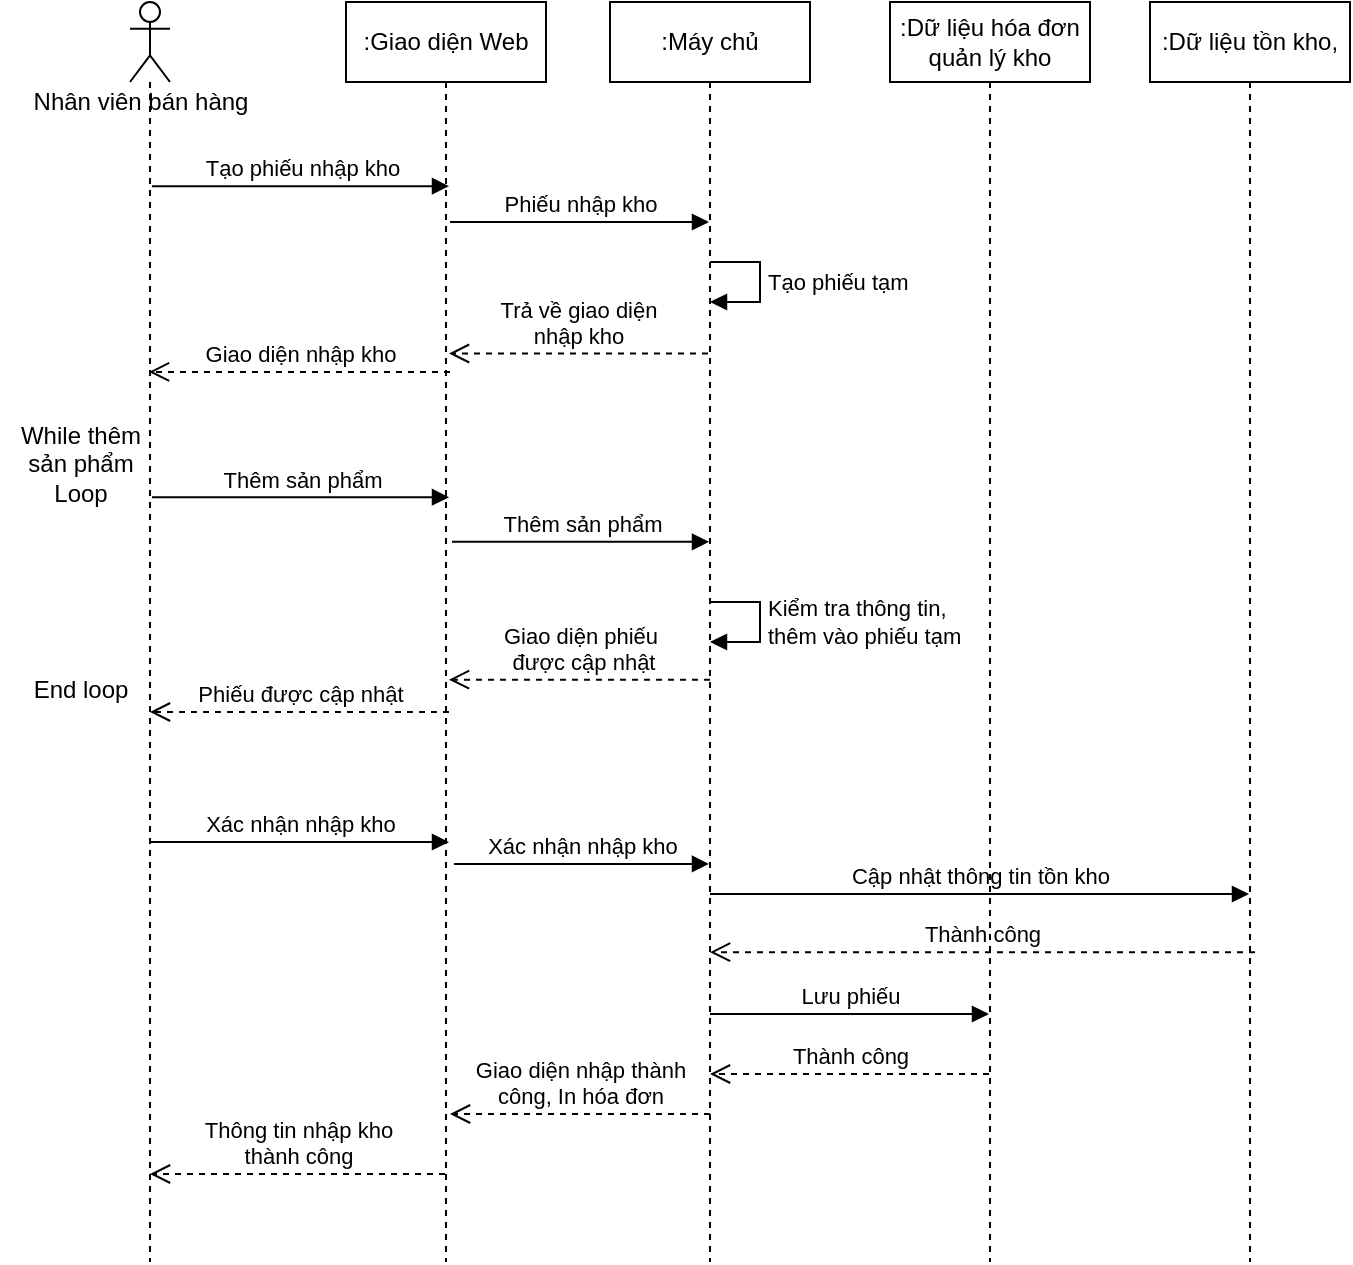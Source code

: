 <mxfile version="16.4.0" type="device"><diagram id="zcswTwv3XpAi1OrYe1jl" name="Page-1"><mxGraphModel dx="868" dy="561" grid="1" gridSize="10" guides="1" tooltips="1" connect="1" arrows="1" fold="1" page="1" pageScale="1" pageWidth="850" pageHeight="1100" math="0" shadow="0"><root><mxCell id="0"/><mxCell id="1" parent="0"/><mxCell id="jlQu7HLmXTYdIO8cWRFn-1" value="" style="shape=umlLifeline;participant=umlActor;perimeter=lifelinePerimeter;whiteSpace=wrap;html=1;container=1;collapsible=0;recursiveResize=0;verticalAlign=top;spacingTop=36;outlineConnect=0;" vertex="1" parent="1"><mxGeometry x="130" y="130" width="20" height="630" as="geometry"/></mxCell><mxCell id="jlQu7HLmXTYdIO8cWRFn-2" value=":Giao diện Web" style="shape=umlLifeline;perimeter=lifelinePerimeter;whiteSpace=wrap;html=1;container=1;collapsible=0;recursiveResize=0;outlineConnect=0;" vertex="1" parent="1"><mxGeometry x="238" y="130" width="100" height="630" as="geometry"/></mxCell><mxCell id="jlQu7HLmXTYdIO8cWRFn-4" value=":Máy chủ" style="shape=umlLifeline;perimeter=lifelinePerimeter;whiteSpace=wrap;html=1;container=1;collapsible=0;recursiveResize=0;outlineConnect=0;" vertex="1" parent="1"><mxGeometry x="370" y="130" width="100" height="630" as="geometry"/></mxCell><mxCell id="jlQu7HLmXTYdIO8cWRFn-5" value="Kiểm tra thông tin,&lt;br&gt;thêm vào phiếu tạm" style="edgeStyle=orthogonalEdgeStyle;html=1;align=left;spacingLeft=2;endArrow=block;rounded=0;entryX=1;entryY=0;" edge="1" parent="jlQu7HLmXTYdIO8cWRFn-4"><mxGeometry relative="1" as="geometry"><mxPoint x="50" y="300" as="sourcePoint"/><Array as="points"><mxPoint x="75" y="300"/></Array><mxPoint x="50" y="320" as="targetPoint"/></mxGeometry></mxCell><mxCell id="jlQu7HLmXTYdIO8cWRFn-6" value="Tạo phiếu tạm" style="edgeStyle=orthogonalEdgeStyle;html=1;align=left;spacingLeft=2;endArrow=block;rounded=0;entryX=1;entryY=0;" edge="1" parent="jlQu7HLmXTYdIO8cWRFn-4"><mxGeometry relative="1" as="geometry"><mxPoint x="50" y="130" as="sourcePoint"/><Array as="points"><mxPoint x="75" y="130"/></Array><mxPoint x="50" y="150" as="targetPoint"/></mxGeometry></mxCell><mxCell id="jlQu7HLmXTYdIO8cWRFn-3" value="Thông tin nhập kho&lt;br&gt;thành công" style="html=1;verticalAlign=bottom;endArrow=open;dashed=1;endSize=8;rounded=0;" edge="1" parent="jlQu7HLmXTYdIO8cWRFn-4"><mxGeometry relative="1" as="geometry"><mxPoint x="-82.5" y="586" as="sourcePoint"/><mxPoint x="-230" y="586" as="targetPoint"/></mxGeometry></mxCell><mxCell id="jlQu7HLmXTYdIO8cWRFn-7" value="Thành công" style="html=1;verticalAlign=bottom;endArrow=open;dashed=1;endSize=8;rounded=0;" edge="1" parent="jlQu7HLmXTYdIO8cWRFn-4"><mxGeometry relative="1" as="geometry"><mxPoint x="189.5" y="536" as="sourcePoint"/><mxPoint x="50" y="536" as="targetPoint"/></mxGeometry></mxCell><mxCell id="jlQu7HLmXTYdIO8cWRFn-8" value="Lưu phiếu" style="html=1;verticalAlign=bottom;endArrow=block;rounded=0;" edge="1" parent="jlQu7HLmXTYdIO8cWRFn-4"><mxGeometry width="80" relative="1" as="geometry"><mxPoint x="50" y="506" as="sourcePoint"/><mxPoint x="189.5" y="506" as="targetPoint"/></mxGeometry></mxCell><mxCell id="jlQu7HLmXTYdIO8cWRFn-23" value="Xác nhận nhập kho" style="html=1;verticalAlign=bottom;endArrow=block;rounded=0;" edge="1" parent="jlQu7HLmXTYdIO8cWRFn-4"><mxGeometry width="80" relative="1" as="geometry"><mxPoint x="-230" y="420" as="sourcePoint"/><mxPoint x="-80.5" y="420" as="targetPoint"/></mxGeometry></mxCell><mxCell id="jlQu7HLmXTYdIO8cWRFn-24" value="Xác nhận nhập kho" style="html=1;verticalAlign=bottom;endArrow=block;rounded=0;" edge="1" parent="jlQu7HLmXTYdIO8cWRFn-4"><mxGeometry width="80" relative="1" as="geometry"><mxPoint x="-78" y="431" as="sourcePoint"/><mxPoint x="49.5" y="430.96" as="targetPoint"/></mxGeometry></mxCell><mxCell id="jlQu7HLmXTYdIO8cWRFn-26" value="Giao diện nhập thành&lt;br&gt;công, In hóa đơn" style="html=1;verticalAlign=bottom;endArrow=open;dashed=1;endSize=8;rounded=0;" edge="1" parent="jlQu7HLmXTYdIO8cWRFn-4"><mxGeometry relative="1" as="geometry"><mxPoint x="50" y="556" as="sourcePoint"/><mxPoint x="-80" y="556" as="targetPoint"/></mxGeometry></mxCell><mxCell id="jlQu7HLmXTYdIO8cWRFn-27" value="Cập nhật thông tin tồn kho" style="html=1;verticalAlign=bottom;endArrow=block;rounded=0;exitX=0.5;exitY=0.49;exitDx=0;exitDy=0;exitPerimeter=0;" edge="1" parent="jlQu7HLmXTYdIO8cWRFn-4"><mxGeometry width="80" relative="1" as="geometry"><mxPoint x="50" y="446" as="sourcePoint"/><mxPoint x="319.5" y="446" as="targetPoint"/></mxGeometry></mxCell><mxCell id="jlQu7HLmXTYdIO8cWRFn-28" value="Thành công" style="html=1;verticalAlign=bottom;endArrow=open;dashed=1;endSize=8;rounded=0;exitX=0.52;exitY=0.645;exitDx=0;exitDy=0;exitPerimeter=0;" edge="1" parent="jlQu7HLmXTYdIO8cWRFn-4"><mxGeometry relative="1" as="geometry"><mxPoint x="322.5" y="475.1" as="sourcePoint"/><mxPoint x="50" y="475.1" as="targetPoint"/></mxGeometry></mxCell><mxCell id="jlQu7HLmXTYdIO8cWRFn-9" value="Nhân viên bán hàng" style="text;html=1;align=center;verticalAlign=middle;resizable=0;points=[];autosize=1;strokeColor=none;fillColor=none;" vertex="1" parent="1"><mxGeometry x="75" y="170" width="120" height="20" as="geometry"/></mxCell><mxCell id="jlQu7HLmXTYdIO8cWRFn-10" value="Tạo phiếu nhập kho" style="html=1;verticalAlign=bottom;endArrow=block;rounded=0;exitX=0.55;exitY=0.173;exitDx=0;exitDy=0;exitPerimeter=0;" edge="1" parent="1"><mxGeometry relative="1" as="geometry"><mxPoint x="141" y="222.07" as="sourcePoint"/><mxPoint x="289.5" y="222.07" as="targetPoint"/></mxGeometry></mxCell><mxCell id="jlQu7HLmXTYdIO8cWRFn-11" value="Giao diện nhập kho" style="html=1;verticalAlign=bottom;endArrow=open;dashed=1;endSize=8;rounded=0;" edge="1" parent="1"><mxGeometry relative="1" as="geometry"><mxPoint x="139.5" y="314.98" as="targetPoint"/><mxPoint x="290" y="315" as="sourcePoint"/></mxGeometry></mxCell><mxCell id="jlQu7HLmXTYdIO8cWRFn-12" value=":Dữ liệu hóa đơn quản lý kho" style="shape=umlLifeline;perimeter=lifelinePerimeter;whiteSpace=wrap;html=1;container=1;collapsible=0;recursiveResize=0;outlineConnect=0;" vertex="1" parent="1"><mxGeometry x="510" y="130" width="100" height="630" as="geometry"/></mxCell><mxCell id="jlQu7HLmXTYdIO8cWRFn-13" value="Phiếu nhập kho" style="html=1;verticalAlign=bottom;endArrow=block;rounded=0;exitX=0.5;exitY=0.2;exitDx=0;exitDy=0;exitPerimeter=0;" edge="1" parent="1"><mxGeometry width="80" relative="1" as="geometry"><mxPoint x="290" y="240" as="sourcePoint"/><mxPoint x="419.5" y="240" as="targetPoint"/></mxGeometry></mxCell><mxCell id="jlQu7HLmXTYdIO8cWRFn-14" value="Trả về giao diện&lt;br&gt;nhập kho" style="html=1;verticalAlign=bottom;endArrow=open;dashed=1;endSize=8;rounded=0;exitX=0.49;exitY=0.325;exitDx=0;exitDy=0;exitPerimeter=0;" edge="1" parent="1"><mxGeometry relative="1" as="geometry"><mxPoint x="289.5" y="305.75" as="targetPoint"/><mxPoint x="419" y="305.75" as="sourcePoint"/></mxGeometry></mxCell><mxCell id="jlQu7HLmXTYdIO8cWRFn-15" value="Thêm sản phẩm" style="html=1;verticalAlign=bottom;endArrow=block;rounded=0;exitX=0.55;exitY=0.418;exitDx=0;exitDy=0;exitPerimeter=0;" edge="1" parent="1"><mxGeometry width="80" relative="1" as="geometry"><mxPoint x="141" y="377.62" as="sourcePoint"/><mxPoint x="289.5" y="377.62" as="targetPoint"/></mxGeometry></mxCell><mxCell id="jlQu7HLmXTYdIO8cWRFn-16" value="Thêm sản phẩm" style="html=1;verticalAlign=bottom;endArrow=block;rounded=0;exitX=0.51;exitY=0.444;exitDx=0;exitDy=0;exitPerimeter=0;" edge="1" parent="1"><mxGeometry width="80" relative="1" as="geometry"><mxPoint x="291" y="399.88" as="sourcePoint"/><mxPoint x="419.5" y="399.88" as="targetPoint"/></mxGeometry></mxCell><mxCell id="jlQu7HLmXTYdIO8cWRFn-18" value=":Dữ liệu tồn kho," style="shape=umlLifeline;perimeter=lifelinePerimeter;whiteSpace=wrap;html=1;container=1;collapsible=0;recursiveResize=0;outlineConnect=0;" vertex="1" parent="1"><mxGeometry x="640" y="130" width="100" height="630" as="geometry"/></mxCell><mxCell id="jlQu7HLmXTYdIO8cWRFn-19" value="Giao diện phiếu&lt;br&gt;&amp;nbsp;được cập nhật" style="html=1;verticalAlign=bottom;endArrow=open;dashed=1;endSize=8;rounded=0;exitX=0.5;exitY=0.682;exitDx=0;exitDy=0;exitPerimeter=0;" edge="1" parent="1"><mxGeometry relative="1" as="geometry"><mxPoint x="289.5" y="468.82" as="targetPoint"/><mxPoint x="420" y="468.82" as="sourcePoint"/></mxGeometry></mxCell><mxCell id="jlQu7HLmXTYdIO8cWRFn-20" value="Phiếu được cập nhật" style="html=1;verticalAlign=bottom;endArrow=open;dashed=1;endSize=8;rounded=0;" edge="1" parent="1"><mxGeometry relative="1" as="geometry"><mxPoint x="140" y="485.0" as="targetPoint"/><mxPoint x="289.5" y="485.0" as="sourcePoint"/></mxGeometry></mxCell><mxCell id="jlQu7HLmXTYdIO8cWRFn-21" value="While thêm &lt;br&gt;sản phẩm&lt;br&gt;Loop" style="text;html=1;align=center;verticalAlign=middle;resizable=0;points=[];autosize=1;strokeColor=none;fillColor=none;" vertex="1" parent="1"><mxGeometry x="65" y="336" width="80" height="50" as="geometry"/></mxCell><mxCell id="jlQu7HLmXTYdIO8cWRFn-22" value="End loop" style="text;html=1;align=center;verticalAlign=middle;resizable=0;points=[];autosize=1;strokeColor=none;fillColor=none;" vertex="1" parent="1"><mxGeometry x="75" y="464" width="60" height="20" as="geometry"/></mxCell></root></mxGraphModel></diagram></mxfile>